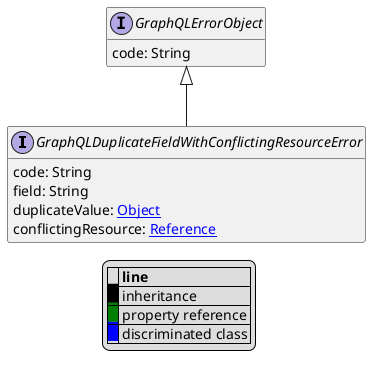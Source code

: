 @startuml

hide empty fields
hide empty methods
legend
|= |= line |
|<back:black>   </back>| inheritance |
|<back:green>   </back>| property reference |
|<back:blue>   </back>| discriminated class |
endlegend
interface GraphQLDuplicateFieldWithConflictingResourceError [[GraphQLDuplicateFieldWithConflictingResourceError.svg]] extends GraphQLErrorObject {
    code: String
    field: String
    duplicateValue: [[Object.svg Object]]
    conflictingResource: [[Reference.svg Reference]]
}
interface GraphQLErrorObject [[GraphQLErrorObject.svg]]  {
    code: String
}





@enduml
